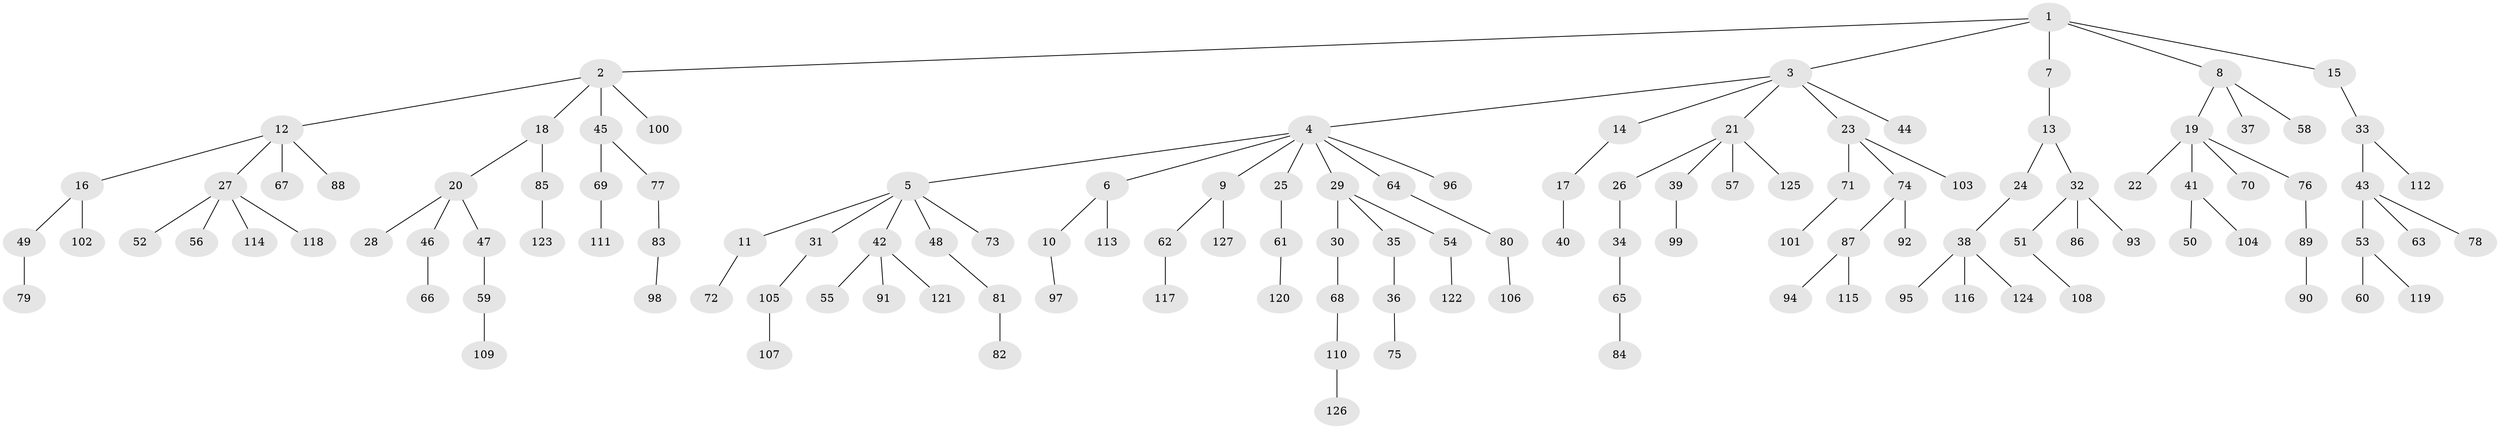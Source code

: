 // Generated by graph-tools (version 1.1) at 2025/36/03/09/25 02:36:31]
// undirected, 127 vertices, 126 edges
graph export_dot {
graph [start="1"]
  node [color=gray90,style=filled];
  1;
  2;
  3;
  4;
  5;
  6;
  7;
  8;
  9;
  10;
  11;
  12;
  13;
  14;
  15;
  16;
  17;
  18;
  19;
  20;
  21;
  22;
  23;
  24;
  25;
  26;
  27;
  28;
  29;
  30;
  31;
  32;
  33;
  34;
  35;
  36;
  37;
  38;
  39;
  40;
  41;
  42;
  43;
  44;
  45;
  46;
  47;
  48;
  49;
  50;
  51;
  52;
  53;
  54;
  55;
  56;
  57;
  58;
  59;
  60;
  61;
  62;
  63;
  64;
  65;
  66;
  67;
  68;
  69;
  70;
  71;
  72;
  73;
  74;
  75;
  76;
  77;
  78;
  79;
  80;
  81;
  82;
  83;
  84;
  85;
  86;
  87;
  88;
  89;
  90;
  91;
  92;
  93;
  94;
  95;
  96;
  97;
  98;
  99;
  100;
  101;
  102;
  103;
  104;
  105;
  106;
  107;
  108;
  109;
  110;
  111;
  112;
  113;
  114;
  115;
  116;
  117;
  118;
  119;
  120;
  121;
  122;
  123;
  124;
  125;
  126;
  127;
  1 -- 2;
  1 -- 3;
  1 -- 7;
  1 -- 8;
  1 -- 15;
  2 -- 12;
  2 -- 18;
  2 -- 45;
  2 -- 100;
  3 -- 4;
  3 -- 14;
  3 -- 21;
  3 -- 23;
  3 -- 44;
  4 -- 5;
  4 -- 6;
  4 -- 9;
  4 -- 25;
  4 -- 29;
  4 -- 64;
  4 -- 96;
  5 -- 11;
  5 -- 31;
  5 -- 42;
  5 -- 48;
  5 -- 73;
  6 -- 10;
  6 -- 113;
  7 -- 13;
  8 -- 19;
  8 -- 37;
  8 -- 58;
  9 -- 62;
  9 -- 127;
  10 -- 97;
  11 -- 72;
  12 -- 16;
  12 -- 27;
  12 -- 67;
  12 -- 88;
  13 -- 24;
  13 -- 32;
  14 -- 17;
  15 -- 33;
  16 -- 49;
  16 -- 102;
  17 -- 40;
  18 -- 20;
  18 -- 85;
  19 -- 22;
  19 -- 41;
  19 -- 70;
  19 -- 76;
  20 -- 28;
  20 -- 46;
  20 -- 47;
  21 -- 26;
  21 -- 39;
  21 -- 57;
  21 -- 125;
  23 -- 71;
  23 -- 74;
  23 -- 103;
  24 -- 38;
  25 -- 61;
  26 -- 34;
  27 -- 52;
  27 -- 56;
  27 -- 114;
  27 -- 118;
  29 -- 30;
  29 -- 35;
  29 -- 54;
  30 -- 68;
  31 -- 105;
  32 -- 51;
  32 -- 86;
  32 -- 93;
  33 -- 43;
  33 -- 112;
  34 -- 65;
  35 -- 36;
  36 -- 75;
  38 -- 95;
  38 -- 116;
  38 -- 124;
  39 -- 99;
  41 -- 50;
  41 -- 104;
  42 -- 55;
  42 -- 91;
  42 -- 121;
  43 -- 53;
  43 -- 63;
  43 -- 78;
  45 -- 69;
  45 -- 77;
  46 -- 66;
  47 -- 59;
  48 -- 81;
  49 -- 79;
  51 -- 108;
  53 -- 60;
  53 -- 119;
  54 -- 122;
  59 -- 109;
  61 -- 120;
  62 -- 117;
  64 -- 80;
  65 -- 84;
  68 -- 110;
  69 -- 111;
  71 -- 101;
  74 -- 87;
  74 -- 92;
  76 -- 89;
  77 -- 83;
  80 -- 106;
  81 -- 82;
  83 -- 98;
  85 -- 123;
  87 -- 94;
  87 -- 115;
  89 -- 90;
  105 -- 107;
  110 -- 126;
}
